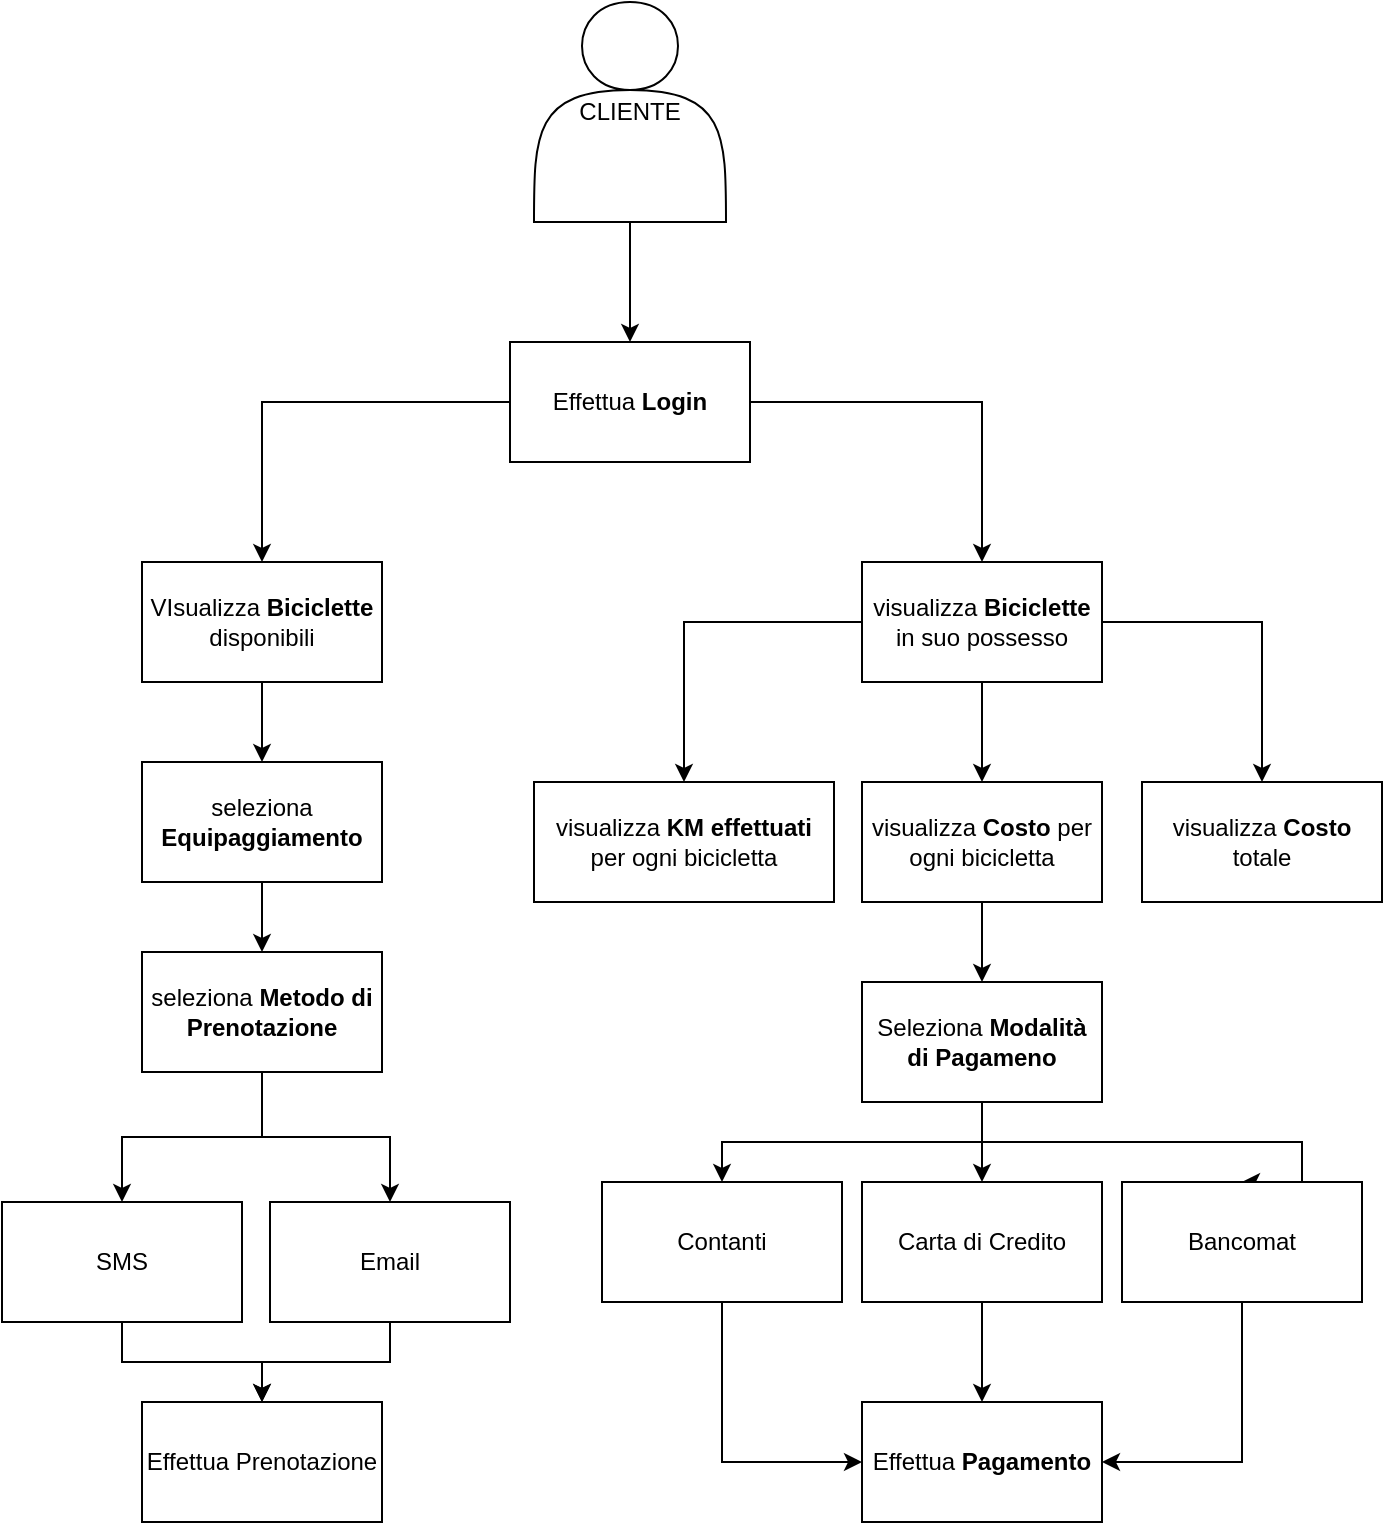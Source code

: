 <mxfile version="23.0.2" type="device">
  <diagram id="C5RBs43oDa-KdzZeNtuy" name="Page-1">
    <mxGraphModel dx="1395" dy="703" grid="1" gridSize="10" guides="1" tooltips="1" connect="1" arrows="1" fold="1" page="1" pageScale="1" pageWidth="827" pageHeight="1169" math="0" shadow="0">
      <root>
        <mxCell id="WIyWlLk6GJQsqaUBKTNV-0" />
        <mxCell id="WIyWlLk6GJQsqaUBKTNV-1" parent="WIyWlLk6GJQsqaUBKTNV-0" />
        <mxCell id="8c5FCEitPHUHRvRHEnkc-3" style="edgeStyle=orthogonalEdgeStyle;rounded=0;orthogonalLoop=1;jettySize=auto;html=1;" edge="1" parent="WIyWlLk6GJQsqaUBKTNV-1" source="8c5FCEitPHUHRvRHEnkc-0" target="8c5FCEitPHUHRvRHEnkc-2">
          <mxGeometry relative="1" as="geometry" />
        </mxCell>
        <mxCell id="8c5FCEitPHUHRvRHEnkc-0" value="CLIENTE" style="shape=actor;whiteSpace=wrap;html=1;" vertex="1" parent="WIyWlLk6GJQsqaUBKTNV-1">
          <mxGeometry x="366" y="50" width="96" height="110" as="geometry" />
        </mxCell>
        <mxCell id="8c5FCEitPHUHRvRHEnkc-4" style="edgeStyle=orthogonalEdgeStyle;rounded=0;orthogonalLoop=1;jettySize=auto;html=1;entryX=0.5;entryY=0;entryDx=0;entryDy=0;" edge="1" parent="WIyWlLk6GJQsqaUBKTNV-1" source="8c5FCEitPHUHRvRHEnkc-2" target="8c5FCEitPHUHRvRHEnkc-5">
          <mxGeometry relative="1" as="geometry">
            <mxPoint x="294" y="350" as="targetPoint" />
          </mxGeometry>
        </mxCell>
        <mxCell id="8c5FCEitPHUHRvRHEnkc-11" value="" style="edgeStyle=orthogonalEdgeStyle;rounded=0;orthogonalLoop=1;jettySize=auto;html=1;" edge="1" parent="WIyWlLk6GJQsqaUBKTNV-1" source="8c5FCEitPHUHRvRHEnkc-2" target="8c5FCEitPHUHRvRHEnkc-10">
          <mxGeometry relative="1" as="geometry" />
        </mxCell>
        <mxCell id="8c5FCEitPHUHRvRHEnkc-2" value="Effettua &lt;b&gt;Login&lt;/b&gt;" style="rounded=0;whiteSpace=wrap;html=1;" vertex="1" parent="WIyWlLk6GJQsqaUBKTNV-1">
          <mxGeometry x="354" y="220" width="120" height="60" as="geometry" />
        </mxCell>
        <mxCell id="8c5FCEitPHUHRvRHEnkc-7" style="edgeStyle=orthogonalEdgeStyle;rounded=0;orthogonalLoop=1;jettySize=auto;html=1;" edge="1" parent="WIyWlLk6GJQsqaUBKTNV-1" source="8c5FCEitPHUHRvRHEnkc-5" target="8c5FCEitPHUHRvRHEnkc-6">
          <mxGeometry relative="1" as="geometry" />
        </mxCell>
        <mxCell id="8c5FCEitPHUHRvRHEnkc-5" value="VIsualizza &lt;b&gt;Biciclette &lt;/b&gt;disponibili" style="rounded=0;whiteSpace=wrap;html=1;" vertex="1" parent="WIyWlLk6GJQsqaUBKTNV-1">
          <mxGeometry x="170" y="330" width="120" height="60" as="geometry" />
        </mxCell>
        <mxCell id="8c5FCEitPHUHRvRHEnkc-19" value="" style="edgeStyle=orthogonalEdgeStyle;rounded=0;orthogonalLoop=1;jettySize=auto;html=1;" edge="1" parent="WIyWlLk6GJQsqaUBKTNV-1" source="8c5FCEitPHUHRvRHEnkc-6" target="8c5FCEitPHUHRvRHEnkc-8">
          <mxGeometry relative="1" as="geometry" />
        </mxCell>
        <mxCell id="8c5FCEitPHUHRvRHEnkc-6" value="seleziona &lt;b&gt;Equipaggiamento&lt;/b&gt;" style="rounded=0;whiteSpace=wrap;html=1;" vertex="1" parent="WIyWlLk6GJQsqaUBKTNV-1">
          <mxGeometry x="170" y="430" width="120" height="60" as="geometry" />
        </mxCell>
        <mxCell id="8c5FCEitPHUHRvRHEnkc-23" value="" style="edgeStyle=orthogonalEdgeStyle;rounded=0;orthogonalLoop=1;jettySize=auto;html=1;" edge="1" parent="WIyWlLk6GJQsqaUBKTNV-1" source="8c5FCEitPHUHRvRHEnkc-8" target="8c5FCEitPHUHRvRHEnkc-22">
          <mxGeometry relative="1" as="geometry" />
        </mxCell>
        <mxCell id="8c5FCEitPHUHRvRHEnkc-25" style="edgeStyle=orthogonalEdgeStyle;rounded=0;orthogonalLoop=1;jettySize=auto;html=1;entryX=0.5;entryY=0;entryDx=0;entryDy=0;" edge="1" parent="WIyWlLk6GJQsqaUBKTNV-1" source="8c5FCEitPHUHRvRHEnkc-8" target="8c5FCEitPHUHRvRHEnkc-24">
          <mxGeometry relative="1" as="geometry" />
        </mxCell>
        <mxCell id="8c5FCEitPHUHRvRHEnkc-8" value="seleziona &lt;b&gt;Metodo di Prenotazione&lt;/b&gt;" style="rounded=0;whiteSpace=wrap;html=1;" vertex="1" parent="WIyWlLk6GJQsqaUBKTNV-1">
          <mxGeometry x="170" y="525" width="120" height="60" as="geometry" />
        </mxCell>
        <mxCell id="8c5FCEitPHUHRvRHEnkc-13" value="" style="edgeStyle=orthogonalEdgeStyle;rounded=0;orthogonalLoop=1;jettySize=auto;html=1;" edge="1" parent="WIyWlLk6GJQsqaUBKTNV-1" source="8c5FCEitPHUHRvRHEnkc-10" target="8c5FCEitPHUHRvRHEnkc-12">
          <mxGeometry relative="1" as="geometry" />
        </mxCell>
        <mxCell id="8c5FCEitPHUHRvRHEnkc-15" value="" style="edgeStyle=orthogonalEdgeStyle;rounded=0;orthogonalLoop=1;jettySize=auto;html=1;" edge="1" parent="WIyWlLk6GJQsqaUBKTNV-1" source="8c5FCEitPHUHRvRHEnkc-10" target="8c5FCEitPHUHRvRHEnkc-14">
          <mxGeometry relative="1" as="geometry" />
        </mxCell>
        <mxCell id="8c5FCEitPHUHRvRHEnkc-17" value="" style="edgeStyle=orthogonalEdgeStyle;rounded=0;orthogonalLoop=1;jettySize=auto;html=1;" edge="1" parent="WIyWlLk6GJQsqaUBKTNV-1" source="8c5FCEitPHUHRvRHEnkc-10" target="8c5FCEitPHUHRvRHEnkc-16">
          <mxGeometry relative="1" as="geometry" />
        </mxCell>
        <mxCell id="8c5FCEitPHUHRvRHEnkc-10" value="visualizza &lt;b&gt;Biciclette&lt;br&gt;&lt;/b&gt;in suo possesso" style="rounded=0;whiteSpace=wrap;html=1;" vertex="1" parent="WIyWlLk6GJQsqaUBKTNV-1">
          <mxGeometry x="530" y="330" width="120" height="60" as="geometry" />
        </mxCell>
        <mxCell id="8c5FCEitPHUHRvRHEnkc-12" value="visualizza &lt;b&gt;KM effettuati&lt;/b&gt; per ogni bicicletta" style="rounded=0;whiteSpace=wrap;html=1;" vertex="1" parent="WIyWlLk6GJQsqaUBKTNV-1">
          <mxGeometry x="366" y="440" width="150" height="60" as="geometry" />
        </mxCell>
        <mxCell id="8c5FCEitPHUHRvRHEnkc-32" value="" style="edgeStyle=orthogonalEdgeStyle;rounded=0;orthogonalLoop=1;jettySize=auto;html=1;" edge="1" parent="WIyWlLk6GJQsqaUBKTNV-1" source="8c5FCEitPHUHRvRHEnkc-14" target="8c5FCEitPHUHRvRHEnkc-31">
          <mxGeometry relative="1" as="geometry" />
        </mxCell>
        <mxCell id="8c5FCEitPHUHRvRHEnkc-14" value="visualizza &lt;b&gt;Costo&lt;/b&gt;&amp;nbsp;per ogni bicicletta" style="rounded=0;whiteSpace=wrap;html=1;" vertex="1" parent="WIyWlLk6GJQsqaUBKTNV-1">
          <mxGeometry x="530" y="440" width="120" height="60" as="geometry" />
        </mxCell>
        <mxCell id="8c5FCEitPHUHRvRHEnkc-16" value="visualizza &lt;b&gt;Costo &lt;/b&gt;totale" style="rounded=0;whiteSpace=wrap;html=1;" vertex="1" parent="WIyWlLk6GJQsqaUBKTNV-1">
          <mxGeometry x="670" y="440" width="120" height="60" as="geometry" />
        </mxCell>
        <mxCell id="8c5FCEitPHUHRvRHEnkc-28" style="edgeStyle=orthogonalEdgeStyle;rounded=0;orthogonalLoop=1;jettySize=auto;html=1;entryX=0.5;entryY=0;entryDx=0;entryDy=0;" edge="1" parent="WIyWlLk6GJQsqaUBKTNV-1" source="8c5FCEitPHUHRvRHEnkc-22" target="8c5FCEitPHUHRvRHEnkc-26">
          <mxGeometry relative="1" as="geometry" />
        </mxCell>
        <mxCell id="8c5FCEitPHUHRvRHEnkc-22" value="SMS" style="rounded=0;whiteSpace=wrap;html=1;" vertex="1" parent="WIyWlLk6GJQsqaUBKTNV-1">
          <mxGeometry x="100" y="650" width="120" height="60" as="geometry" />
        </mxCell>
        <mxCell id="8c5FCEitPHUHRvRHEnkc-27" value="" style="edgeStyle=orthogonalEdgeStyle;rounded=0;orthogonalLoop=1;jettySize=auto;html=1;" edge="1" parent="WIyWlLk6GJQsqaUBKTNV-1" source="8c5FCEitPHUHRvRHEnkc-24" target="8c5FCEitPHUHRvRHEnkc-26">
          <mxGeometry relative="1" as="geometry" />
        </mxCell>
        <mxCell id="8c5FCEitPHUHRvRHEnkc-24" value="Email" style="rounded=0;whiteSpace=wrap;html=1;" vertex="1" parent="WIyWlLk6GJQsqaUBKTNV-1">
          <mxGeometry x="234" y="650" width="120" height="60" as="geometry" />
        </mxCell>
        <mxCell id="8c5FCEitPHUHRvRHEnkc-26" value="Effettua Prenotazione" style="rounded=0;whiteSpace=wrap;html=1;" vertex="1" parent="WIyWlLk6GJQsqaUBKTNV-1">
          <mxGeometry x="170" y="750" width="120" height="60" as="geometry" />
        </mxCell>
        <mxCell id="8c5FCEitPHUHRvRHEnkc-34" value="" style="edgeStyle=orthogonalEdgeStyle;rounded=0;orthogonalLoop=1;jettySize=auto;html=1;" edge="1" parent="WIyWlLk6GJQsqaUBKTNV-1" source="8c5FCEitPHUHRvRHEnkc-31" target="8c5FCEitPHUHRvRHEnkc-33">
          <mxGeometry relative="1" as="geometry">
            <Array as="points">
              <mxPoint x="590" y="620" />
              <mxPoint x="460" y="620" />
            </Array>
          </mxGeometry>
        </mxCell>
        <mxCell id="8c5FCEitPHUHRvRHEnkc-36" style="edgeStyle=orthogonalEdgeStyle;rounded=0;orthogonalLoop=1;jettySize=auto;html=1;entryX=0.5;entryY=0;entryDx=0;entryDy=0;" edge="1" parent="WIyWlLk6GJQsqaUBKTNV-1" source="8c5FCEitPHUHRvRHEnkc-31" target="8c5FCEitPHUHRvRHEnkc-35">
          <mxGeometry relative="1" as="geometry" />
        </mxCell>
        <mxCell id="8c5FCEitPHUHRvRHEnkc-38" style="edgeStyle=orthogonalEdgeStyle;rounded=0;orthogonalLoop=1;jettySize=auto;html=1;entryX=0.5;entryY=0;entryDx=0;entryDy=0;" edge="1" parent="WIyWlLk6GJQsqaUBKTNV-1" source="8c5FCEitPHUHRvRHEnkc-31" target="8c5FCEitPHUHRvRHEnkc-37">
          <mxGeometry relative="1" as="geometry">
            <Array as="points">
              <mxPoint x="590" y="620" />
              <mxPoint x="750" y="620" />
            </Array>
          </mxGeometry>
        </mxCell>
        <mxCell id="8c5FCEitPHUHRvRHEnkc-31" value="Seleziona &lt;b&gt;Modalità di Pagameno&lt;/b&gt;" style="rounded=0;whiteSpace=wrap;html=1;" vertex="1" parent="WIyWlLk6GJQsqaUBKTNV-1">
          <mxGeometry x="530" y="540" width="120" height="60" as="geometry" />
        </mxCell>
        <mxCell id="8c5FCEitPHUHRvRHEnkc-42" style="edgeStyle=orthogonalEdgeStyle;rounded=0;orthogonalLoop=1;jettySize=auto;html=1;entryX=0;entryY=0.5;entryDx=0;entryDy=0;" edge="1" parent="WIyWlLk6GJQsqaUBKTNV-1" source="8c5FCEitPHUHRvRHEnkc-33" target="8c5FCEitPHUHRvRHEnkc-39">
          <mxGeometry relative="1" as="geometry">
            <Array as="points">
              <mxPoint x="460" y="780" />
            </Array>
          </mxGeometry>
        </mxCell>
        <mxCell id="8c5FCEitPHUHRvRHEnkc-33" value="Contanti&lt;br&gt;" style="rounded=0;whiteSpace=wrap;html=1;" vertex="1" parent="WIyWlLk6GJQsqaUBKTNV-1">
          <mxGeometry x="400" y="640" width="120" height="60" as="geometry" />
        </mxCell>
        <mxCell id="8c5FCEitPHUHRvRHEnkc-40" value="" style="edgeStyle=orthogonalEdgeStyle;rounded=0;orthogonalLoop=1;jettySize=auto;html=1;" edge="1" parent="WIyWlLk6GJQsqaUBKTNV-1" source="8c5FCEitPHUHRvRHEnkc-35" target="8c5FCEitPHUHRvRHEnkc-39">
          <mxGeometry relative="1" as="geometry" />
        </mxCell>
        <mxCell id="8c5FCEitPHUHRvRHEnkc-35" value="Carta di Credito" style="rounded=0;whiteSpace=wrap;html=1;" vertex="1" parent="WIyWlLk6GJQsqaUBKTNV-1">
          <mxGeometry x="530" y="640" width="120" height="60" as="geometry" />
        </mxCell>
        <mxCell id="8c5FCEitPHUHRvRHEnkc-43" style="edgeStyle=orthogonalEdgeStyle;rounded=0;orthogonalLoop=1;jettySize=auto;html=1;entryX=1;entryY=0.5;entryDx=0;entryDy=0;" edge="1" parent="WIyWlLk6GJQsqaUBKTNV-1" source="8c5FCEitPHUHRvRHEnkc-37" target="8c5FCEitPHUHRvRHEnkc-39">
          <mxGeometry relative="1" as="geometry">
            <Array as="points">
              <mxPoint x="720" y="780" />
            </Array>
          </mxGeometry>
        </mxCell>
        <mxCell id="8c5FCEitPHUHRvRHEnkc-37" value="Bancomat" style="rounded=0;whiteSpace=wrap;html=1;" vertex="1" parent="WIyWlLk6GJQsqaUBKTNV-1">
          <mxGeometry x="660" y="640" width="120" height="60" as="geometry" />
        </mxCell>
        <mxCell id="8c5FCEitPHUHRvRHEnkc-39" value="Effettua &lt;b&gt;Pagamento&lt;/b&gt;" style="rounded=0;whiteSpace=wrap;html=1;" vertex="1" parent="WIyWlLk6GJQsqaUBKTNV-1">
          <mxGeometry x="530" y="750" width="120" height="60" as="geometry" />
        </mxCell>
      </root>
    </mxGraphModel>
  </diagram>
</mxfile>
